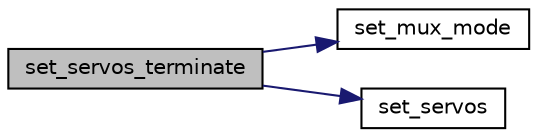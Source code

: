 digraph "set_servos_terminate"
{
 // INTERACTIVE_SVG=YES
  edge [fontname="Helvetica",fontsize="10",labelfontname="Helvetica",labelfontsize="10"];
  node [fontname="Helvetica",fontsize="10",shape=record];
  rankdir="LR";
  Node1 [label="set_servos_terminate",height=0.2,width=0.4,color="black", fillcolor="grey75", style="filled" fontcolor="black"];
  Node1 -> Node2 [color="midnightblue",fontsize="10",style="solid",fontname="Helvetica"];
  Node2 [label="set_mux_mode",height=0.2,width=0.4,color="black", fillcolor="white", style="filled",URL="$Failsafe__Board_8pde.html#a0ced8bc601cd92e74e586e1c14052832"];
  Node1 -> Node3 [color="midnightblue",fontsize="10",style="solid",fontname="Helvetica"];
  Node3 [label="set_servos",height=0.2,width=0.4,color="black", fillcolor="white", style="filled",URL="$Failsafe__Board_8pde.html#a8b09f401b40eea6a6e80706aee41e44e"];
}
